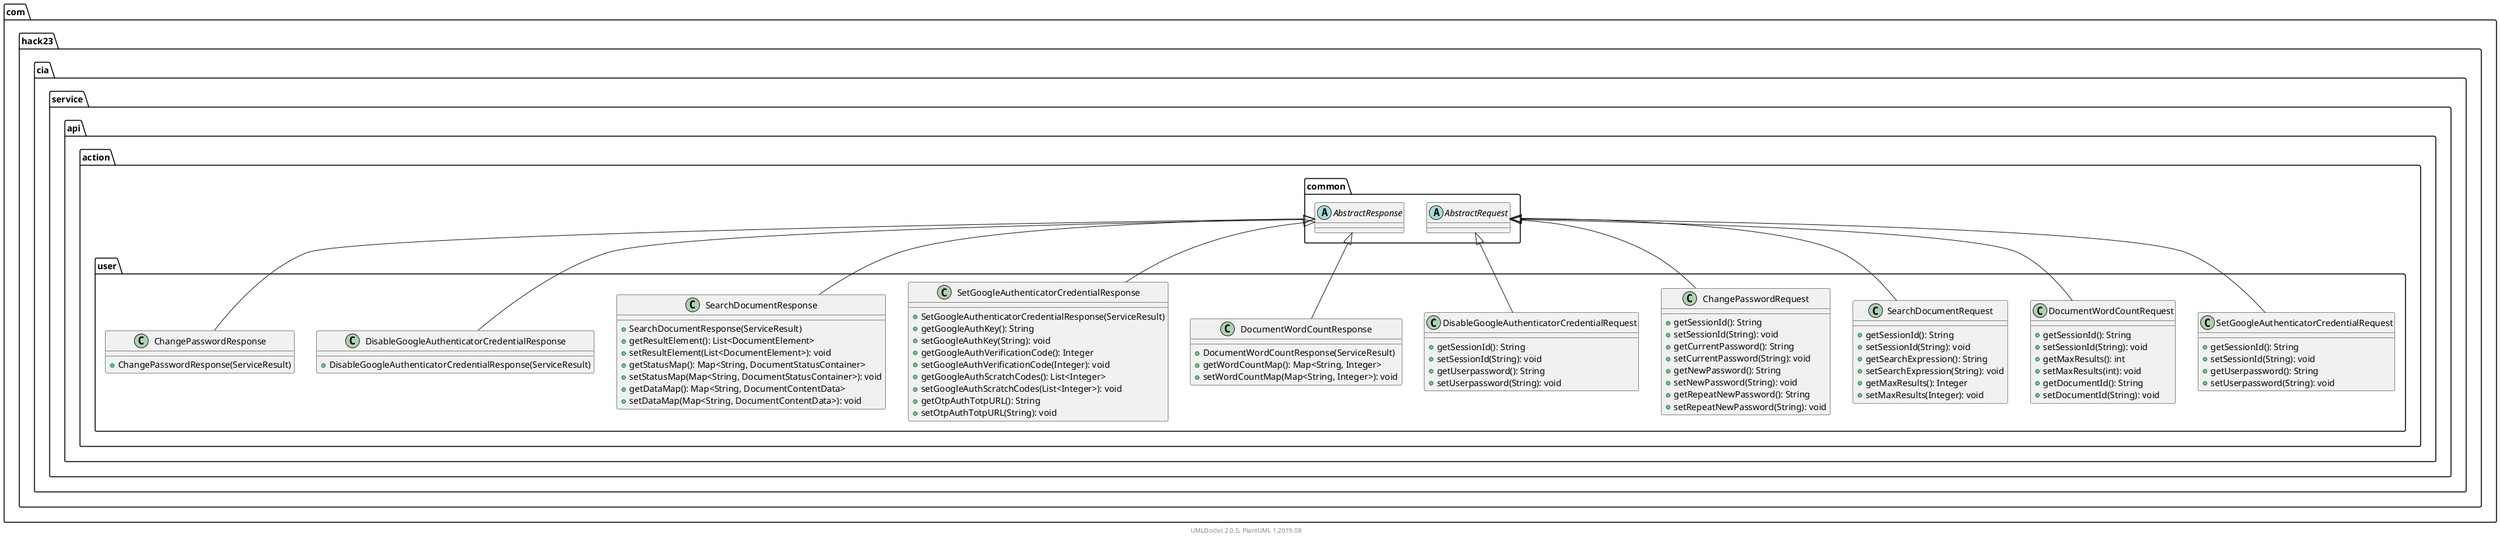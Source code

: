 @startuml
    namespace com.hack23.cia.service.api.action.user {

        class SetGoogleAuthenticatorCredentialRequest [[SetGoogleAuthenticatorCredentialRequest.html]] {
            +getSessionId(): String
            +setSessionId(String): void
            +getUserpassword(): String
            +setUserpassword(String): void
        }

        class SetGoogleAuthenticatorCredentialResponse [[SetGoogleAuthenticatorCredentialResponse.html]] {
            +SetGoogleAuthenticatorCredentialResponse(ServiceResult)
            +getGoogleAuthKey(): String
            +setGoogleAuthKey(String): void
            +getGoogleAuthVerificationCode(): Integer
            +setGoogleAuthVerificationCode(Integer): void
            +getGoogleAuthScratchCodes(): List<Integer>
            +setGoogleAuthScratchCodes(List<Integer>): void
            +getOtpAuthTotpURL(): String
            +setOtpAuthTotpURL(String): void
        }

        class SearchDocumentResponse [[SearchDocumentResponse.html]] {
            +SearchDocumentResponse(ServiceResult)
            +getResultElement(): List<DocumentElement>
            +setResultElement(List<DocumentElement>): void
            +getStatusMap(): Map<String, DocumentStatusContainer>
            +setStatusMap(Map<String, DocumentStatusContainer>): void
            +getDataMap(): Map<String, DocumentContentData>
            +setDataMap(Map<String, DocumentContentData>): void
        }

        class DocumentWordCountRequest [[DocumentWordCountRequest.html]] {
            +getSessionId(): String
            +setSessionId(String): void
            +getMaxResults(): int
            +setMaxResults(int): void
            +getDocumentId(): String
            +setDocumentId(String): void
        }

        class ChangePasswordResponse [[ChangePasswordResponse.html]] {
            +ChangePasswordResponse(ServiceResult)
        }

        class SearchDocumentRequest [[SearchDocumentRequest.html]] {
            +getSessionId(): String
            +setSessionId(String): void
            +getSearchExpression(): String
            +setSearchExpression(String): void
            +getMaxResults(): Integer
            +setMaxResults(Integer): void
        }

        class ChangePasswordRequest [[ChangePasswordRequest.html]] {
            +getSessionId(): String
            +setSessionId(String): void
            +getCurrentPassword(): String
            +setCurrentPassword(String): void
            +getNewPassword(): String
            +setNewPassword(String): void
            +getRepeatNewPassword(): String
            +setRepeatNewPassword(String): void
        }

        class DisableGoogleAuthenticatorCredentialRequest [[DisableGoogleAuthenticatorCredentialRequest.html]] {
            +getSessionId(): String
            +setSessionId(String): void
            +getUserpassword(): String
            +setUserpassword(String): void
        }

        class DisableGoogleAuthenticatorCredentialResponse [[DisableGoogleAuthenticatorCredentialResponse.html]] {
            +DisableGoogleAuthenticatorCredentialResponse(ServiceResult)
        }

        class DocumentWordCountResponse [[DocumentWordCountResponse.html]] {
            +DocumentWordCountResponse(ServiceResult)
            +getWordCountMap(): Map<String, Integer>
            +setWordCountMap(Map<String, Integer>): void
        }

        com.hack23.cia.service.api.action.common.AbstractRequest <|-- SetGoogleAuthenticatorCredentialRequest
        com.hack23.cia.service.api.action.common.AbstractResponse <|-- SetGoogleAuthenticatorCredentialResponse
        com.hack23.cia.service.api.action.common.AbstractResponse <|-- SearchDocumentResponse
        com.hack23.cia.service.api.action.common.AbstractRequest <|-- DocumentWordCountRequest
        com.hack23.cia.service.api.action.common.AbstractResponse <|-- ChangePasswordResponse
        com.hack23.cia.service.api.action.common.AbstractRequest <|-- SearchDocumentRequest
        com.hack23.cia.service.api.action.common.AbstractRequest <|-- ChangePasswordRequest
        com.hack23.cia.service.api.action.common.AbstractRequest <|-- DisableGoogleAuthenticatorCredentialRequest
        com.hack23.cia.service.api.action.common.AbstractResponse <|-- DisableGoogleAuthenticatorCredentialResponse
        com.hack23.cia.service.api.action.common.AbstractResponse <|-- DocumentWordCountResponse
    }

    namespace com.hack23.cia.service.api.action.common {
        abstract class AbstractRequest [[../common/AbstractRequest.html]] {
        }
        abstract class AbstractResponse [[../common/AbstractResponse.html]] {
        }
    }

    center footer UMLDoclet 2.0.5, PlantUML 1.2019.08
@enduml
